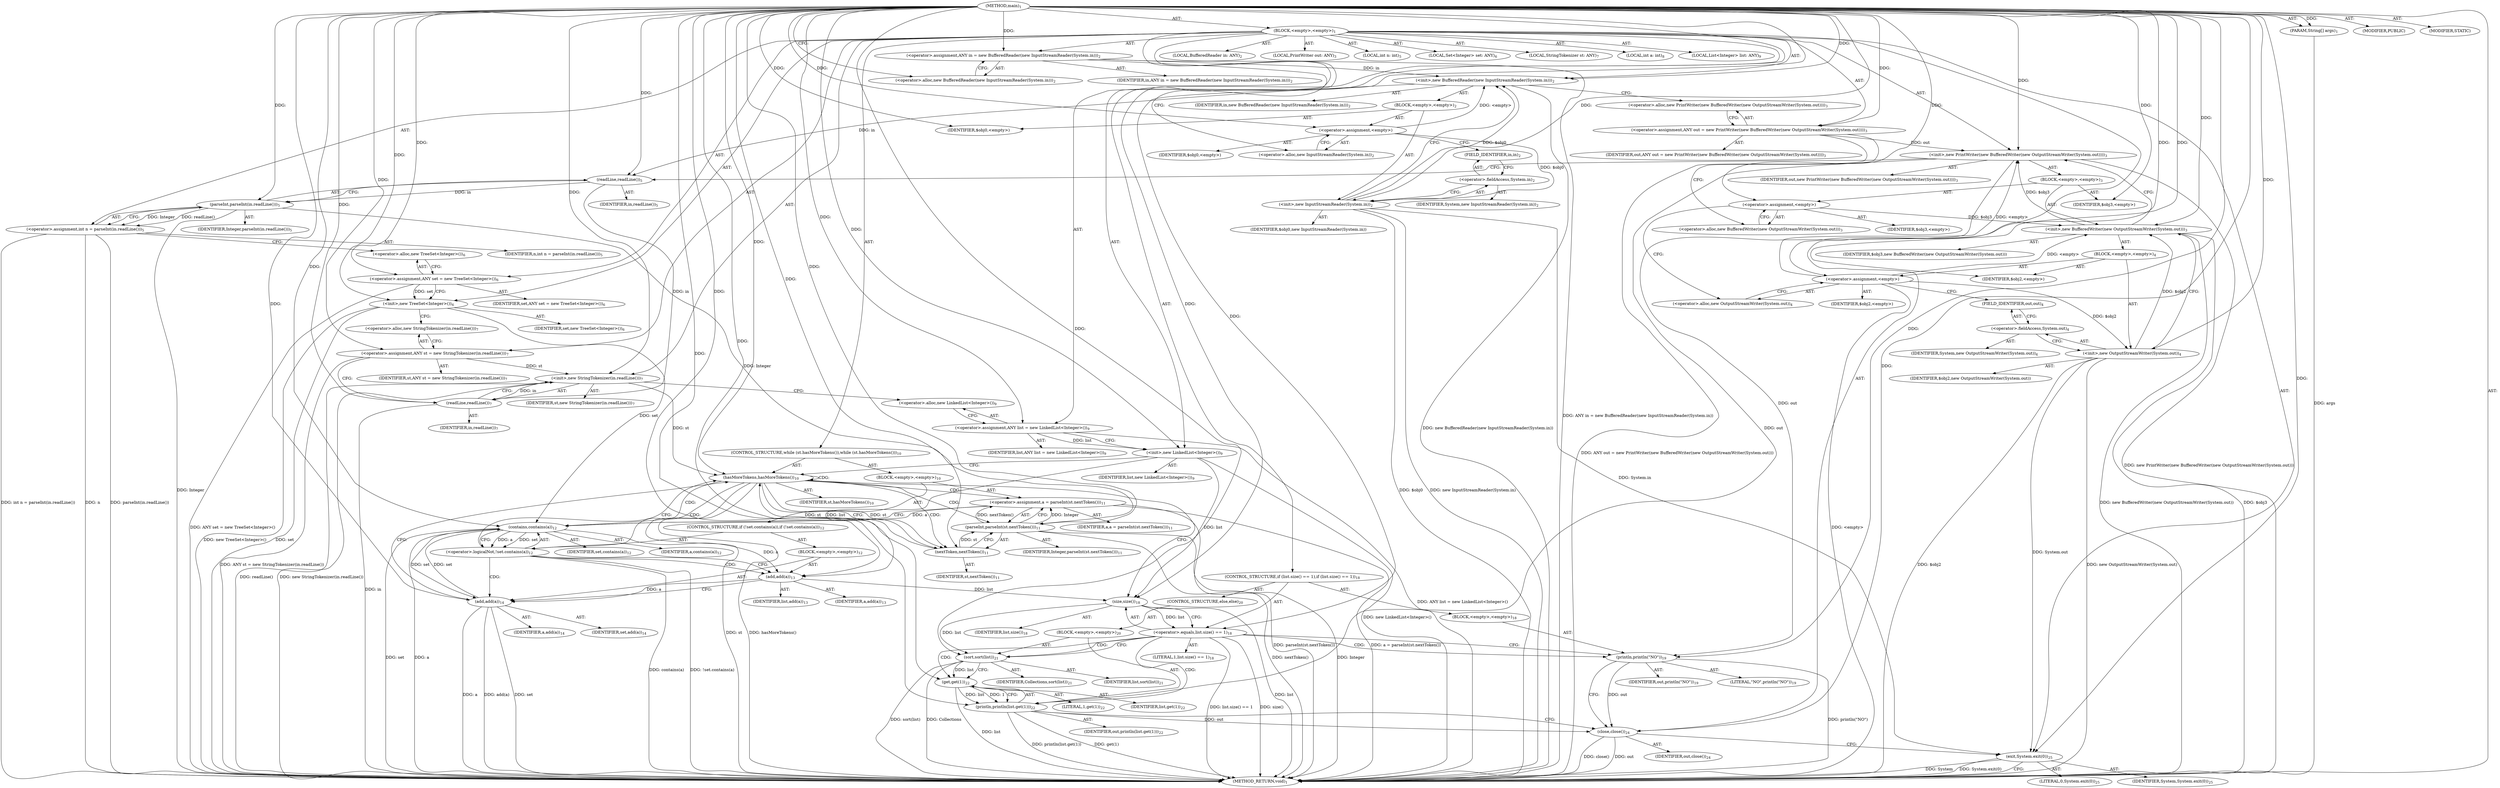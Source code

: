 digraph "main" {  
"27" [label = <(METHOD,main)<SUB>1</SUB>> ]
"28" [label = <(PARAM,String[] args)<SUB>1</SUB>> ]
"29" [label = <(BLOCK,&lt;empty&gt;,&lt;empty&gt;)<SUB>1</SUB>> ]
"4" [label = <(LOCAL,BufferedReader in: ANY)<SUB>2</SUB>> ]
"30" [label = <(&lt;operator&gt;.assignment,ANY in = new BufferedReader(new InputStreamReader(System.in)))<SUB>2</SUB>> ]
"31" [label = <(IDENTIFIER,in,ANY in = new BufferedReader(new InputStreamReader(System.in)))<SUB>2</SUB>> ]
"32" [label = <(&lt;operator&gt;.alloc,new BufferedReader(new InputStreamReader(System.in)))<SUB>2</SUB>> ]
"33" [label = <(&lt;init&gt;,new BufferedReader(new InputStreamReader(System.in)))<SUB>2</SUB>> ]
"3" [label = <(IDENTIFIER,in,new BufferedReader(new InputStreamReader(System.in)))<SUB>2</SUB>> ]
"34" [label = <(BLOCK,&lt;empty&gt;,&lt;empty&gt;)<SUB>2</SUB>> ]
"35" [label = <(&lt;operator&gt;.assignment,&lt;empty&gt;)> ]
"36" [label = <(IDENTIFIER,$obj0,&lt;empty&gt;)> ]
"37" [label = <(&lt;operator&gt;.alloc,new InputStreamReader(System.in))<SUB>2</SUB>> ]
"38" [label = <(&lt;init&gt;,new InputStreamReader(System.in))<SUB>2</SUB>> ]
"39" [label = <(IDENTIFIER,$obj0,new InputStreamReader(System.in))> ]
"40" [label = <(&lt;operator&gt;.fieldAccess,System.in)<SUB>2</SUB>> ]
"41" [label = <(IDENTIFIER,System,new InputStreamReader(System.in))<SUB>2</SUB>> ]
"42" [label = <(FIELD_IDENTIFIER,in,in)<SUB>2</SUB>> ]
"43" [label = <(IDENTIFIER,$obj0,&lt;empty&gt;)> ]
"6" [label = <(LOCAL,PrintWriter out: ANY)<SUB>3</SUB>> ]
"44" [label = <(&lt;operator&gt;.assignment,ANY out = new PrintWriter(new BufferedWriter(new OutputStreamWriter(System.out))))<SUB>3</SUB>> ]
"45" [label = <(IDENTIFIER,out,ANY out = new PrintWriter(new BufferedWriter(new OutputStreamWriter(System.out))))<SUB>3</SUB>> ]
"46" [label = <(&lt;operator&gt;.alloc,new PrintWriter(new BufferedWriter(new OutputStreamWriter(System.out))))<SUB>3</SUB>> ]
"47" [label = <(&lt;init&gt;,new PrintWriter(new BufferedWriter(new OutputStreamWriter(System.out))))<SUB>3</SUB>> ]
"5" [label = <(IDENTIFIER,out,new PrintWriter(new BufferedWriter(new OutputStreamWriter(System.out))))<SUB>3</SUB>> ]
"48" [label = <(BLOCK,&lt;empty&gt;,&lt;empty&gt;)<SUB>3</SUB>> ]
"49" [label = <(&lt;operator&gt;.assignment,&lt;empty&gt;)> ]
"50" [label = <(IDENTIFIER,$obj3,&lt;empty&gt;)> ]
"51" [label = <(&lt;operator&gt;.alloc,new BufferedWriter(new OutputStreamWriter(System.out)))<SUB>3</SUB>> ]
"52" [label = <(&lt;init&gt;,new BufferedWriter(new OutputStreamWriter(System.out)))<SUB>3</SUB>> ]
"53" [label = <(IDENTIFIER,$obj3,new BufferedWriter(new OutputStreamWriter(System.out)))> ]
"54" [label = <(BLOCK,&lt;empty&gt;,&lt;empty&gt;)<SUB>4</SUB>> ]
"55" [label = <(&lt;operator&gt;.assignment,&lt;empty&gt;)> ]
"56" [label = <(IDENTIFIER,$obj2,&lt;empty&gt;)> ]
"57" [label = <(&lt;operator&gt;.alloc,new OutputStreamWriter(System.out))<SUB>4</SUB>> ]
"58" [label = <(&lt;init&gt;,new OutputStreamWriter(System.out))<SUB>4</SUB>> ]
"59" [label = <(IDENTIFIER,$obj2,new OutputStreamWriter(System.out))> ]
"60" [label = <(&lt;operator&gt;.fieldAccess,System.out)<SUB>4</SUB>> ]
"61" [label = <(IDENTIFIER,System,new OutputStreamWriter(System.out))<SUB>4</SUB>> ]
"62" [label = <(FIELD_IDENTIFIER,out,out)<SUB>4</SUB>> ]
"63" [label = <(IDENTIFIER,$obj2,&lt;empty&gt;)> ]
"64" [label = <(IDENTIFIER,$obj3,&lt;empty&gt;)> ]
"65" [label = <(LOCAL,int n: int)<SUB>5</SUB>> ]
"66" [label = <(&lt;operator&gt;.assignment,int n = parseInt(in.readLine()))<SUB>5</SUB>> ]
"67" [label = <(IDENTIFIER,n,int n = parseInt(in.readLine()))<SUB>5</SUB>> ]
"68" [label = <(parseInt,parseInt(in.readLine()))<SUB>5</SUB>> ]
"69" [label = <(IDENTIFIER,Integer,parseInt(in.readLine()))<SUB>5</SUB>> ]
"70" [label = <(readLine,readLine())<SUB>5</SUB>> ]
"71" [label = <(IDENTIFIER,in,readLine())<SUB>5</SUB>> ]
"8" [label = <(LOCAL,Set&lt;Integer&gt; set: ANY)<SUB>6</SUB>> ]
"72" [label = <(&lt;operator&gt;.assignment,ANY set = new TreeSet&lt;Integer&gt;())<SUB>6</SUB>> ]
"73" [label = <(IDENTIFIER,set,ANY set = new TreeSet&lt;Integer&gt;())<SUB>6</SUB>> ]
"74" [label = <(&lt;operator&gt;.alloc,new TreeSet&lt;Integer&gt;())<SUB>6</SUB>> ]
"75" [label = <(&lt;init&gt;,new TreeSet&lt;Integer&gt;())<SUB>6</SUB>> ]
"7" [label = <(IDENTIFIER,set,new TreeSet&lt;Integer&gt;())<SUB>6</SUB>> ]
"10" [label = <(LOCAL,StringTokenizer st: ANY)<SUB>7</SUB>> ]
"76" [label = <(&lt;operator&gt;.assignment,ANY st = new StringTokenizer(in.readLine()))<SUB>7</SUB>> ]
"77" [label = <(IDENTIFIER,st,ANY st = new StringTokenizer(in.readLine()))<SUB>7</SUB>> ]
"78" [label = <(&lt;operator&gt;.alloc,new StringTokenizer(in.readLine()))<SUB>7</SUB>> ]
"79" [label = <(&lt;init&gt;,new StringTokenizer(in.readLine()))<SUB>7</SUB>> ]
"9" [label = <(IDENTIFIER,st,new StringTokenizer(in.readLine()))<SUB>7</SUB>> ]
"80" [label = <(readLine,readLine())<SUB>7</SUB>> ]
"81" [label = <(IDENTIFIER,in,readLine())<SUB>7</SUB>> ]
"82" [label = <(LOCAL,int a: int)<SUB>8</SUB>> ]
"12" [label = <(LOCAL,List&lt;Integer&gt; list: ANY)<SUB>9</SUB>> ]
"83" [label = <(&lt;operator&gt;.assignment,ANY list = new LinkedList&lt;Integer&gt;())<SUB>9</SUB>> ]
"84" [label = <(IDENTIFIER,list,ANY list = new LinkedList&lt;Integer&gt;())<SUB>9</SUB>> ]
"85" [label = <(&lt;operator&gt;.alloc,new LinkedList&lt;Integer&gt;())<SUB>9</SUB>> ]
"86" [label = <(&lt;init&gt;,new LinkedList&lt;Integer&gt;())<SUB>9</SUB>> ]
"11" [label = <(IDENTIFIER,list,new LinkedList&lt;Integer&gt;())<SUB>9</SUB>> ]
"87" [label = <(CONTROL_STRUCTURE,while (st.hasMoreTokens()),while (st.hasMoreTokens()))<SUB>10</SUB>> ]
"88" [label = <(hasMoreTokens,hasMoreTokens())<SUB>10</SUB>> ]
"89" [label = <(IDENTIFIER,st,hasMoreTokens())<SUB>10</SUB>> ]
"90" [label = <(BLOCK,&lt;empty&gt;,&lt;empty&gt;)<SUB>10</SUB>> ]
"91" [label = <(&lt;operator&gt;.assignment,a = parseInt(st.nextToken()))<SUB>11</SUB>> ]
"92" [label = <(IDENTIFIER,a,a = parseInt(st.nextToken()))<SUB>11</SUB>> ]
"93" [label = <(parseInt,parseInt(st.nextToken()))<SUB>11</SUB>> ]
"94" [label = <(IDENTIFIER,Integer,parseInt(st.nextToken()))<SUB>11</SUB>> ]
"95" [label = <(nextToken,nextToken())<SUB>11</SUB>> ]
"96" [label = <(IDENTIFIER,st,nextToken())<SUB>11</SUB>> ]
"97" [label = <(CONTROL_STRUCTURE,if (!set.contains(a)),if (!set.contains(a)))<SUB>12</SUB>> ]
"98" [label = <(&lt;operator&gt;.logicalNot,!set.contains(a))<SUB>12</SUB>> ]
"99" [label = <(contains,contains(a))<SUB>12</SUB>> ]
"100" [label = <(IDENTIFIER,set,contains(a))<SUB>12</SUB>> ]
"101" [label = <(IDENTIFIER,a,contains(a))<SUB>12</SUB>> ]
"102" [label = <(BLOCK,&lt;empty&gt;,&lt;empty&gt;)<SUB>12</SUB>> ]
"103" [label = <(add,add(a))<SUB>13</SUB>> ]
"104" [label = <(IDENTIFIER,list,add(a))<SUB>13</SUB>> ]
"105" [label = <(IDENTIFIER,a,add(a))<SUB>13</SUB>> ]
"106" [label = <(add,add(a))<SUB>14</SUB>> ]
"107" [label = <(IDENTIFIER,set,add(a))<SUB>14</SUB>> ]
"108" [label = <(IDENTIFIER,a,add(a))<SUB>14</SUB>> ]
"109" [label = <(CONTROL_STRUCTURE,if (list.size() == 1),if (list.size() == 1))<SUB>18</SUB>> ]
"110" [label = <(&lt;operator&gt;.equals,list.size() == 1)<SUB>18</SUB>> ]
"111" [label = <(size,size())<SUB>18</SUB>> ]
"112" [label = <(IDENTIFIER,list,size())<SUB>18</SUB>> ]
"113" [label = <(LITERAL,1,list.size() == 1)<SUB>18</SUB>> ]
"114" [label = <(BLOCK,&lt;empty&gt;,&lt;empty&gt;)<SUB>18</SUB>> ]
"115" [label = <(println,println(&quot;NO&quot;))<SUB>19</SUB>> ]
"116" [label = <(IDENTIFIER,out,println(&quot;NO&quot;))<SUB>19</SUB>> ]
"117" [label = <(LITERAL,&quot;NO&quot;,println(&quot;NO&quot;))<SUB>19</SUB>> ]
"118" [label = <(CONTROL_STRUCTURE,else,else)<SUB>20</SUB>> ]
"119" [label = <(BLOCK,&lt;empty&gt;,&lt;empty&gt;)<SUB>20</SUB>> ]
"120" [label = <(sort,sort(list))<SUB>21</SUB>> ]
"121" [label = <(IDENTIFIER,Collections,sort(list))<SUB>21</SUB>> ]
"122" [label = <(IDENTIFIER,list,sort(list))<SUB>21</SUB>> ]
"123" [label = <(println,println(list.get(1)))<SUB>22</SUB>> ]
"124" [label = <(IDENTIFIER,out,println(list.get(1)))<SUB>22</SUB>> ]
"125" [label = <(get,get(1))<SUB>22</SUB>> ]
"126" [label = <(IDENTIFIER,list,get(1))<SUB>22</SUB>> ]
"127" [label = <(LITERAL,1,get(1))<SUB>22</SUB>> ]
"128" [label = <(close,close())<SUB>24</SUB>> ]
"129" [label = <(IDENTIFIER,out,close())<SUB>24</SUB>> ]
"130" [label = <(exit,System.exit(0))<SUB>25</SUB>> ]
"131" [label = <(IDENTIFIER,System,System.exit(0))<SUB>25</SUB>> ]
"132" [label = <(LITERAL,0,System.exit(0))<SUB>25</SUB>> ]
"133" [label = <(MODIFIER,PUBLIC)> ]
"134" [label = <(MODIFIER,STATIC)> ]
"135" [label = <(METHOD_RETURN,void)<SUB>1</SUB>> ]
  "27" -> "28"  [ label = "AST: "] 
  "27" -> "29"  [ label = "AST: "] 
  "27" -> "133"  [ label = "AST: "] 
  "27" -> "134"  [ label = "AST: "] 
  "27" -> "135"  [ label = "AST: "] 
  "29" -> "4"  [ label = "AST: "] 
  "29" -> "30"  [ label = "AST: "] 
  "29" -> "33"  [ label = "AST: "] 
  "29" -> "6"  [ label = "AST: "] 
  "29" -> "44"  [ label = "AST: "] 
  "29" -> "47"  [ label = "AST: "] 
  "29" -> "65"  [ label = "AST: "] 
  "29" -> "66"  [ label = "AST: "] 
  "29" -> "8"  [ label = "AST: "] 
  "29" -> "72"  [ label = "AST: "] 
  "29" -> "75"  [ label = "AST: "] 
  "29" -> "10"  [ label = "AST: "] 
  "29" -> "76"  [ label = "AST: "] 
  "29" -> "79"  [ label = "AST: "] 
  "29" -> "82"  [ label = "AST: "] 
  "29" -> "12"  [ label = "AST: "] 
  "29" -> "83"  [ label = "AST: "] 
  "29" -> "86"  [ label = "AST: "] 
  "29" -> "87"  [ label = "AST: "] 
  "29" -> "109"  [ label = "AST: "] 
  "29" -> "128"  [ label = "AST: "] 
  "29" -> "130"  [ label = "AST: "] 
  "30" -> "31"  [ label = "AST: "] 
  "30" -> "32"  [ label = "AST: "] 
  "33" -> "3"  [ label = "AST: "] 
  "33" -> "34"  [ label = "AST: "] 
  "34" -> "35"  [ label = "AST: "] 
  "34" -> "38"  [ label = "AST: "] 
  "34" -> "43"  [ label = "AST: "] 
  "35" -> "36"  [ label = "AST: "] 
  "35" -> "37"  [ label = "AST: "] 
  "38" -> "39"  [ label = "AST: "] 
  "38" -> "40"  [ label = "AST: "] 
  "40" -> "41"  [ label = "AST: "] 
  "40" -> "42"  [ label = "AST: "] 
  "44" -> "45"  [ label = "AST: "] 
  "44" -> "46"  [ label = "AST: "] 
  "47" -> "5"  [ label = "AST: "] 
  "47" -> "48"  [ label = "AST: "] 
  "48" -> "49"  [ label = "AST: "] 
  "48" -> "52"  [ label = "AST: "] 
  "48" -> "64"  [ label = "AST: "] 
  "49" -> "50"  [ label = "AST: "] 
  "49" -> "51"  [ label = "AST: "] 
  "52" -> "53"  [ label = "AST: "] 
  "52" -> "54"  [ label = "AST: "] 
  "54" -> "55"  [ label = "AST: "] 
  "54" -> "58"  [ label = "AST: "] 
  "54" -> "63"  [ label = "AST: "] 
  "55" -> "56"  [ label = "AST: "] 
  "55" -> "57"  [ label = "AST: "] 
  "58" -> "59"  [ label = "AST: "] 
  "58" -> "60"  [ label = "AST: "] 
  "60" -> "61"  [ label = "AST: "] 
  "60" -> "62"  [ label = "AST: "] 
  "66" -> "67"  [ label = "AST: "] 
  "66" -> "68"  [ label = "AST: "] 
  "68" -> "69"  [ label = "AST: "] 
  "68" -> "70"  [ label = "AST: "] 
  "70" -> "71"  [ label = "AST: "] 
  "72" -> "73"  [ label = "AST: "] 
  "72" -> "74"  [ label = "AST: "] 
  "75" -> "7"  [ label = "AST: "] 
  "76" -> "77"  [ label = "AST: "] 
  "76" -> "78"  [ label = "AST: "] 
  "79" -> "9"  [ label = "AST: "] 
  "79" -> "80"  [ label = "AST: "] 
  "80" -> "81"  [ label = "AST: "] 
  "83" -> "84"  [ label = "AST: "] 
  "83" -> "85"  [ label = "AST: "] 
  "86" -> "11"  [ label = "AST: "] 
  "87" -> "88"  [ label = "AST: "] 
  "87" -> "90"  [ label = "AST: "] 
  "88" -> "89"  [ label = "AST: "] 
  "90" -> "91"  [ label = "AST: "] 
  "90" -> "97"  [ label = "AST: "] 
  "91" -> "92"  [ label = "AST: "] 
  "91" -> "93"  [ label = "AST: "] 
  "93" -> "94"  [ label = "AST: "] 
  "93" -> "95"  [ label = "AST: "] 
  "95" -> "96"  [ label = "AST: "] 
  "97" -> "98"  [ label = "AST: "] 
  "97" -> "102"  [ label = "AST: "] 
  "98" -> "99"  [ label = "AST: "] 
  "99" -> "100"  [ label = "AST: "] 
  "99" -> "101"  [ label = "AST: "] 
  "102" -> "103"  [ label = "AST: "] 
  "102" -> "106"  [ label = "AST: "] 
  "103" -> "104"  [ label = "AST: "] 
  "103" -> "105"  [ label = "AST: "] 
  "106" -> "107"  [ label = "AST: "] 
  "106" -> "108"  [ label = "AST: "] 
  "109" -> "110"  [ label = "AST: "] 
  "109" -> "114"  [ label = "AST: "] 
  "109" -> "118"  [ label = "AST: "] 
  "110" -> "111"  [ label = "AST: "] 
  "110" -> "113"  [ label = "AST: "] 
  "111" -> "112"  [ label = "AST: "] 
  "114" -> "115"  [ label = "AST: "] 
  "115" -> "116"  [ label = "AST: "] 
  "115" -> "117"  [ label = "AST: "] 
  "118" -> "119"  [ label = "AST: "] 
  "119" -> "120"  [ label = "AST: "] 
  "119" -> "123"  [ label = "AST: "] 
  "120" -> "121"  [ label = "AST: "] 
  "120" -> "122"  [ label = "AST: "] 
  "123" -> "124"  [ label = "AST: "] 
  "123" -> "125"  [ label = "AST: "] 
  "125" -> "126"  [ label = "AST: "] 
  "125" -> "127"  [ label = "AST: "] 
  "128" -> "129"  [ label = "AST: "] 
  "130" -> "131"  [ label = "AST: "] 
  "130" -> "132"  [ label = "AST: "] 
  "30" -> "37"  [ label = "CFG: "] 
  "33" -> "46"  [ label = "CFG: "] 
  "44" -> "51"  [ label = "CFG: "] 
  "47" -> "70"  [ label = "CFG: "] 
  "66" -> "74"  [ label = "CFG: "] 
  "72" -> "75"  [ label = "CFG: "] 
  "75" -> "78"  [ label = "CFG: "] 
  "76" -> "80"  [ label = "CFG: "] 
  "79" -> "85"  [ label = "CFG: "] 
  "83" -> "86"  [ label = "CFG: "] 
  "86" -> "88"  [ label = "CFG: "] 
  "128" -> "130"  [ label = "CFG: "] 
  "130" -> "135"  [ label = "CFG: "] 
  "32" -> "30"  [ label = "CFG: "] 
  "46" -> "44"  [ label = "CFG: "] 
  "68" -> "66"  [ label = "CFG: "] 
  "74" -> "72"  [ label = "CFG: "] 
  "78" -> "76"  [ label = "CFG: "] 
  "80" -> "79"  [ label = "CFG: "] 
  "85" -> "83"  [ label = "CFG: "] 
  "88" -> "95"  [ label = "CFG: "] 
  "88" -> "111"  [ label = "CFG: "] 
  "110" -> "115"  [ label = "CFG: "] 
  "110" -> "120"  [ label = "CFG: "] 
  "35" -> "42"  [ label = "CFG: "] 
  "38" -> "33"  [ label = "CFG: "] 
  "49" -> "57"  [ label = "CFG: "] 
  "52" -> "47"  [ label = "CFG: "] 
  "70" -> "68"  [ label = "CFG: "] 
  "91" -> "99"  [ label = "CFG: "] 
  "111" -> "110"  [ label = "CFG: "] 
  "115" -> "128"  [ label = "CFG: "] 
  "37" -> "35"  [ label = "CFG: "] 
  "40" -> "38"  [ label = "CFG: "] 
  "51" -> "49"  [ label = "CFG: "] 
  "93" -> "91"  [ label = "CFG: "] 
  "98" -> "88"  [ label = "CFG: "] 
  "98" -> "103"  [ label = "CFG: "] 
  "120" -> "125"  [ label = "CFG: "] 
  "123" -> "128"  [ label = "CFG: "] 
  "42" -> "40"  [ label = "CFG: "] 
  "55" -> "62"  [ label = "CFG: "] 
  "58" -> "52"  [ label = "CFG: "] 
  "95" -> "93"  [ label = "CFG: "] 
  "99" -> "98"  [ label = "CFG: "] 
  "103" -> "106"  [ label = "CFG: "] 
  "106" -> "88"  [ label = "CFG: "] 
  "125" -> "123"  [ label = "CFG: "] 
  "57" -> "55"  [ label = "CFG: "] 
  "60" -> "58"  [ label = "CFG: "] 
  "62" -> "60"  [ label = "CFG: "] 
  "27" -> "32"  [ label = "CFG: "] 
  "28" -> "135"  [ label = "DDG: args"] 
  "30" -> "135"  [ label = "DDG: ANY in = new BufferedReader(new InputStreamReader(System.in))"] 
  "38" -> "135"  [ label = "DDG: $obj0"] 
  "38" -> "135"  [ label = "DDG: new InputStreamReader(System.in)"] 
  "33" -> "135"  [ label = "DDG: new BufferedReader(new InputStreamReader(System.in))"] 
  "44" -> "135"  [ label = "DDG: ANY out = new PrintWriter(new BufferedWriter(new OutputStreamWriter(System.out)))"] 
  "52" -> "135"  [ label = "DDG: $obj3"] 
  "55" -> "135"  [ label = "DDG: &lt;empty&gt;"] 
  "58" -> "135"  [ label = "DDG: $obj2"] 
  "58" -> "135"  [ label = "DDG: new OutputStreamWriter(System.out)"] 
  "52" -> "135"  [ label = "DDG: new BufferedWriter(new OutputStreamWriter(System.out))"] 
  "47" -> "135"  [ label = "DDG: new PrintWriter(new BufferedWriter(new OutputStreamWriter(System.out)))"] 
  "66" -> "135"  [ label = "DDG: n"] 
  "68" -> "135"  [ label = "DDG: Integer"] 
  "66" -> "135"  [ label = "DDG: parseInt(in.readLine())"] 
  "66" -> "135"  [ label = "DDG: int n = parseInt(in.readLine())"] 
  "72" -> "135"  [ label = "DDG: ANY set = new TreeSet&lt;Integer&gt;()"] 
  "75" -> "135"  [ label = "DDG: set"] 
  "75" -> "135"  [ label = "DDG: new TreeSet&lt;Integer&gt;()"] 
  "76" -> "135"  [ label = "DDG: ANY st = new StringTokenizer(in.readLine())"] 
  "80" -> "135"  [ label = "DDG: in"] 
  "79" -> "135"  [ label = "DDG: readLine()"] 
  "79" -> "135"  [ label = "DDG: new StringTokenizer(in.readLine())"] 
  "83" -> "135"  [ label = "DDG: ANY list = new LinkedList&lt;Integer&gt;()"] 
  "86" -> "135"  [ label = "DDG: new LinkedList&lt;Integer&gt;()"] 
  "88" -> "135"  [ label = "DDG: st"] 
  "88" -> "135"  [ label = "DDG: hasMoreTokens()"] 
  "111" -> "135"  [ label = "DDG: list"] 
  "110" -> "135"  [ label = "DDG: size()"] 
  "110" -> "135"  [ label = "DDG: list.size() == 1"] 
  "120" -> "135"  [ label = "DDG: sort(list)"] 
  "125" -> "135"  [ label = "DDG: list"] 
  "123" -> "135"  [ label = "DDG: get(1)"] 
  "123" -> "135"  [ label = "DDG: println(list.get(1))"] 
  "115" -> "135"  [ label = "DDG: println(&quot;NO&quot;)"] 
  "128" -> "135"  [ label = "DDG: out"] 
  "128" -> "135"  [ label = "DDG: close()"] 
  "130" -> "135"  [ label = "DDG: System"] 
  "130" -> "135"  [ label = "DDG: System.exit(0)"] 
  "93" -> "135"  [ label = "DDG: Integer"] 
  "93" -> "135"  [ label = "DDG: nextToken()"] 
  "91" -> "135"  [ label = "DDG: parseInt(st.nextToken())"] 
  "91" -> "135"  [ label = "DDG: a = parseInt(st.nextToken())"] 
  "99" -> "135"  [ label = "DDG: set"] 
  "99" -> "135"  [ label = "DDG: a"] 
  "98" -> "135"  [ label = "DDG: contains(a)"] 
  "98" -> "135"  [ label = "DDG: !set.contains(a)"] 
  "106" -> "135"  [ label = "DDG: set"] 
  "106" -> "135"  [ label = "DDG: a"] 
  "106" -> "135"  [ label = "DDG: add(a)"] 
  "120" -> "135"  [ label = "DDG: Collections"] 
  "27" -> "28"  [ label = "DDG: "] 
  "27" -> "30"  [ label = "DDG: "] 
  "27" -> "44"  [ label = "DDG: "] 
  "68" -> "66"  [ label = "DDG: Integer"] 
  "68" -> "66"  [ label = "DDG: readLine()"] 
  "27" -> "72"  [ label = "DDG: "] 
  "27" -> "76"  [ label = "DDG: "] 
  "27" -> "83"  [ label = "DDG: "] 
  "30" -> "33"  [ label = "DDG: in"] 
  "27" -> "33"  [ label = "DDG: "] 
  "35" -> "33"  [ label = "DDG: &lt;empty&gt;"] 
  "38" -> "33"  [ label = "DDG: $obj0"] 
  "44" -> "47"  [ label = "DDG: out"] 
  "27" -> "47"  [ label = "DDG: "] 
  "55" -> "47"  [ label = "DDG: &lt;empty&gt;"] 
  "52" -> "47"  [ label = "DDG: $obj3"] 
  "72" -> "75"  [ label = "DDG: set"] 
  "27" -> "75"  [ label = "DDG: "] 
  "76" -> "79"  [ label = "DDG: st"] 
  "27" -> "79"  [ label = "DDG: "] 
  "80" -> "79"  [ label = "DDG: in"] 
  "83" -> "86"  [ label = "DDG: list"] 
  "27" -> "86"  [ label = "DDG: "] 
  "123" -> "128"  [ label = "DDG: out"] 
  "115" -> "128"  [ label = "DDG: out"] 
  "27" -> "128"  [ label = "DDG: "] 
  "38" -> "130"  [ label = "DDG: System.in"] 
  "58" -> "130"  [ label = "DDG: System.out"] 
  "27" -> "130"  [ label = "DDG: "] 
  "27" -> "35"  [ label = "DDG: "] 
  "27" -> "43"  [ label = "DDG: "] 
  "27" -> "49"  [ label = "DDG: "] 
  "27" -> "64"  [ label = "DDG: "] 
  "27" -> "68"  [ label = "DDG: "] 
  "70" -> "68"  [ label = "DDG: in"] 
  "70" -> "80"  [ label = "DDG: in"] 
  "27" -> "80"  [ label = "DDG: "] 
  "79" -> "88"  [ label = "DDG: st"] 
  "95" -> "88"  [ label = "DDG: st"] 
  "27" -> "88"  [ label = "DDG: "] 
  "93" -> "91"  [ label = "DDG: Integer"] 
  "93" -> "91"  [ label = "DDG: nextToken()"] 
  "111" -> "110"  [ label = "DDG: list"] 
  "27" -> "110"  [ label = "DDG: "] 
  "35" -> "38"  [ label = "DDG: $obj0"] 
  "27" -> "38"  [ label = "DDG: "] 
  "49" -> "52"  [ label = "DDG: $obj3"] 
  "27" -> "52"  [ label = "DDG: "] 
  "55" -> "52"  [ label = "DDG: &lt;empty&gt;"] 
  "58" -> "52"  [ label = "DDG: $obj2"] 
  "33" -> "70"  [ label = "DDG: in"] 
  "27" -> "70"  [ label = "DDG: "] 
  "86" -> "111"  [ label = "DDG: list"] 
  "103" -> "111"  [ label = "DDG: list"] 
  "27" -> "111"  [ label = "DDG: "] 
  "47" -> "115"  [ label = "DDG: out"] 
  "27" -> "115"  [ label = "DDG: "] 
  "27" -> "55"  [ label = "DDG: "] 
  "27" -> "63"  [ label = "DDG: "] 
  "68" -> "93"  [ label = "DDG: Integer"] 
  "27" -> "93"  [ label = "DDG: "] 
  "95" -> "93"  [ label = "DDG: st"] 
  "99" -> "98"  [ label = "DDG: set"] 
  "99" -> "98"  [ label = "DDG: a"] 
  "27" -> "120"  [ label = "DDG: "] 
  "111" -> "120"  [ label = "DDG: list"] 
  "47" -> "123"  [ label = "DDG: out"] 
  "27" -> "123"  [ label = "DDG: "] 
  "125" -> "123"  [ label = "DDG: list"] 
  "125" -> "123"  [ label = "DDG: 1"] 
  "55" -> "58"  [ label = "DDG: $obj2"] 
  "27" -> "58"  [ label = "DDG: "] 
  "88" -> "95"  [ label = "DDG: st"] 
  "27" -> "95"  [ label = "DDG: "] 
  "75" -> "99"  [ label = "DDG: set"] 
  "106" -> "99"  [ label = "DDG: set"] 
  "27" -> "99"  [ label = "DDG: "] 
  "91" -> "99"  [ label = "DDG: a"] 
  "86" -> "103"  [ label = "DDG: list"] 
  "27" -> "103"  [ label = "DDG: "] 
  "99" -> "103"  [ label = "DDG: a"] 
  "99" -> "106"  [ label = "DDG: set"] 
  "27" -> "106"  [ label = "DDG: "] 
  "103" -> "106"  [ label = "DDG: a"] 
  "120" -> "125"  [ label = "DDG: list"] 
  "27" -> "125"  [ label = "DDG: "] 
  "88" -> "98"  [ label = "CDG: "] 
  "88" -> "99"  [ label = "CDG: "] 
  "88" -> "88"  [ label = "CDG: "] 
  "88" -> "95"  [ label = "CDG: "] 
  "88" -> "91"  [ label = "CDG: "] 
  "88" -> "93"  [ label = "CDG: "] 
  "110" -> "115"  [ label = "CDG: "] 
  "110" -> "120"  [ label = "CDG: "] 
  "110" -> "123"  [ label = "CDG: "] 
  "110" -> "125"  [ label = "CDG: "] 
  "98" -> "103"  [ label = "CDG: "] 
  "98" -> "106"  [ label = "CDG: "] 
}
